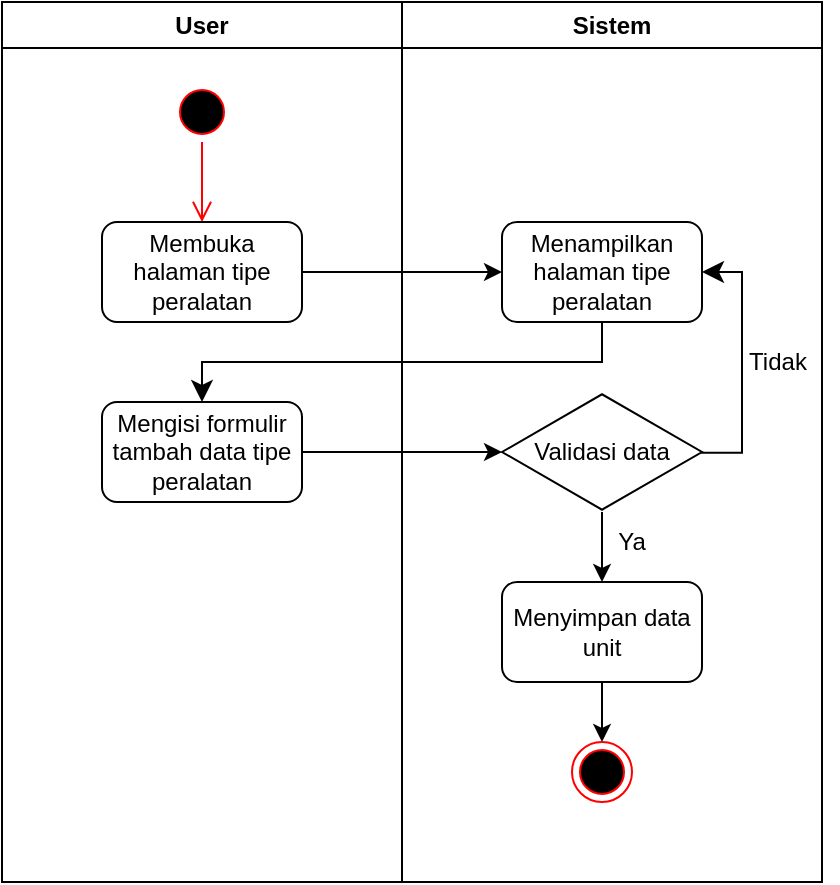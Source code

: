 <mxfile>
    <diagram id="jF7HbkomybvoWHOOlttg" name="Page-1">
        <mxGraphModel dx="618" dy="440" grid="1" gridSize="10" guides="1" tooltips="1" connect="1" arrows="1" fold="1" page="1" pageScale="1" pageWidth="850" pageHeight="1100" math="0" shadow="0">
            <root>
                <mxCell id="0"/>
                <mxCell id="1" parent="0"/>
                <mxCell id="2" value="User" style="swimlane;whiteSpace=wrap;html=1;" parent="1" vertex="1">
                    <mxGeometry x="120" y="40" width="200" height="440" as="geometry"/>
                </mxCell>
                <mxCell id="3" value="" style="ellipse;html=1;shape=startState;fillColor=#000000;strokeColor=#ff0000;" parent="2" vertex="1">
                    <mxGeometry x="85" y="40" width="30" height="30" as="geometry"/>
                </mxCell>
                <mxCell id="4" value="" style="edgeStyle=orthogonalEdgeStyle;html=1;verticalAlign=bottom;endArrow=open;endSize=8;strokeColor=#ff0000;" parent="2" source="3" edge="1">
                    <mxGeometry relative="1" as="geometry">
                        <mxPoint x="100" y="110" as="targetPoint"/>
                    </mxGeometry>
                </mxCell>
                <mxCell id="5" value="Membuka halaman tipe peralatan" style="rounded=1;whiteSpace=wrap;html=1;" parent="2" vertex="1">
                    <mxGeometry x="50" y="110" width="100" height="50" as="geometry"/>
                </mxCell>
                <mxCell id="6" value="Mengisi formulir tambah data tipe peralatan" style="rounded=1;whiteSpace=wrap;html=1;" parent="2" vertex="1">
                    <mxGeometry x="50" y="200" width="100" height="50" as="geometry"/>
                </mxCell>
                <mxCell id="7" value="Sistem" style="swimlane;whiteSpace=wrap;html=1;" parent="1" vertex="1">
                    <mxGeometry x="320" y="40" width="210" height="440" as="geometry"/>
                </mxCell>
                <mxCell id="8" value="Menampilkan halaman tipe peralatan" style="rounded=1;whiteSpace=wrap;html=1;" parent="7" vertex="1">
                    <mxGeometry x="50" y="110" width="100" height="50" as="geometry"/>
                </mxCell>
                <mxCell id="9" value="" style="edgeStyle=none;html=1;" parent="7" source="10" target="14" edge="1">
                    <mxGeometry relative="1" as="geometry"/>
                </mxCell>
                <mxCell id="10" value="Validasi data" style="html=1;whiteSpace=wrap;aspect=fixed;shape=isoRectangle;" parent="7" vertex="1">
                    <mxGeometry x="50" y="195" width="100" height="60" as="geometry"/>
                </mxCell>
                <mxCell id="11" value="" style="edgeStyle=elbowEdgeStyle;elbow=horizontal;endArrow=classic;html=1;curved=0;rounded=0;endSize=8;startSize=8;entryX=1;entryY=0.5;entryDx=0;entryDy=0;exitX=0.996;exitY=0.507;exitDx=0;exitDy=0;exitPerimeter=0;" parent="7" source="10" target="8" edge="1">
                    <mxGeometry width="50" height="50" relative="1" as="geometry">
                        <mxPoint x="150" y="220" as="sourcePoint"/>
                        <mxPoint x="200" y="170" as="targetPoint"/>
                        <Array as="points">
                            <mxPoint x="170" y="190"/>
                        </Array>
                    </mxGeometry>
                </mxCell>
                <mxCell id="12" value="Tidak" style="text;html=1;align=center;verticalAlign=middle;whiteSpace=wrap;rounded=0;" parent="7" vertex="1">
                    <mxGeometry x="158" y="165" width="60" height="30" as="geometry"/>
                </mxCell>
                <mxCell id="13" value="" style="edgeStyle=none;html=1;" parent="7" source="14" target="16" edge="1">
                    <mxGeometry relative="1" as="geometry"/>
                </mxCell>
                <mxCell id="14" value="Menyimpan data unit" style="rounded=1;whiteSpace=wrap;html=1;" parent="7" vertex="1">
                    <mxGeometry x="50" y="290" width="100" height="50" as="geometry"/>
                </mxCell>
                <mxCell id="15" value="Ya" style="text;html=1;align=center;verticalAlign=middle;whiteSpace=wrap;rounded=0;" parent="7" vertex="1">
                    <mxGeometry x="85" y="255" width="60" height="30" as="geometry"/>
                </mxCell>
                <mxCell id="16" value="" style="ellipse;html=1;shape=endState;fillColor=#000000;strokeColor=#ff0000;" parent="7" vertex="1">
                    <mxGeometry x="85" y="370" width="30" height="30" as="geometry"/>
                </mxCell>
                <mxCell id="17" value="" style="endArrow=classic;html=1;exitX=1;exitY=0.5;exitDx=0;exitDy=0;entryX=0;entryY=0.5;entryDx=0;entryDy=0;" parent="1" source="5" target="8" edge="1">
                    <mxGeometry width="50" height="50" relative="1" as="geometry">
                        <mxPoint x="450" y="200" as="sourcePoint"/>
                        <mxPoint x="350" y="175" as="targetPoint"/>
                    </mxGeometry>
                </mxCell>
                <mxCell id="18" value="" style="edgeStyle=elbowEdgeStyle;elbow=vertical;endArrow=classic;html=1;curved=0;rounded=0;endSize=8;startSize=8;entryX=0.5;entryY=0;entryDx=0;entryDy=0;exitX=0.5;exitY=1;exitDx=0;exitDy=0;" parent="1" source="8" target="6" edge="1">
                    <mxGeometry width="50" height="50" relative="1" as="geometry">
                        <mxPoint x="300" y="240" as="sourcePoint"/>
                        <mxPoint x="350" y="190" as="targetPoint"/>
                    </mxGeometry>
                </mxCell>
                <mxCell id="19" value="" style="edgeStyle=none;html=1;" parent="1" source="6" target="10" edge="1">
                    <mxGeometry relative="1" as="geometry"/>
                </mxCell>
            </root>
        </mxGraphModel>
    </diagram>
</mxfile>